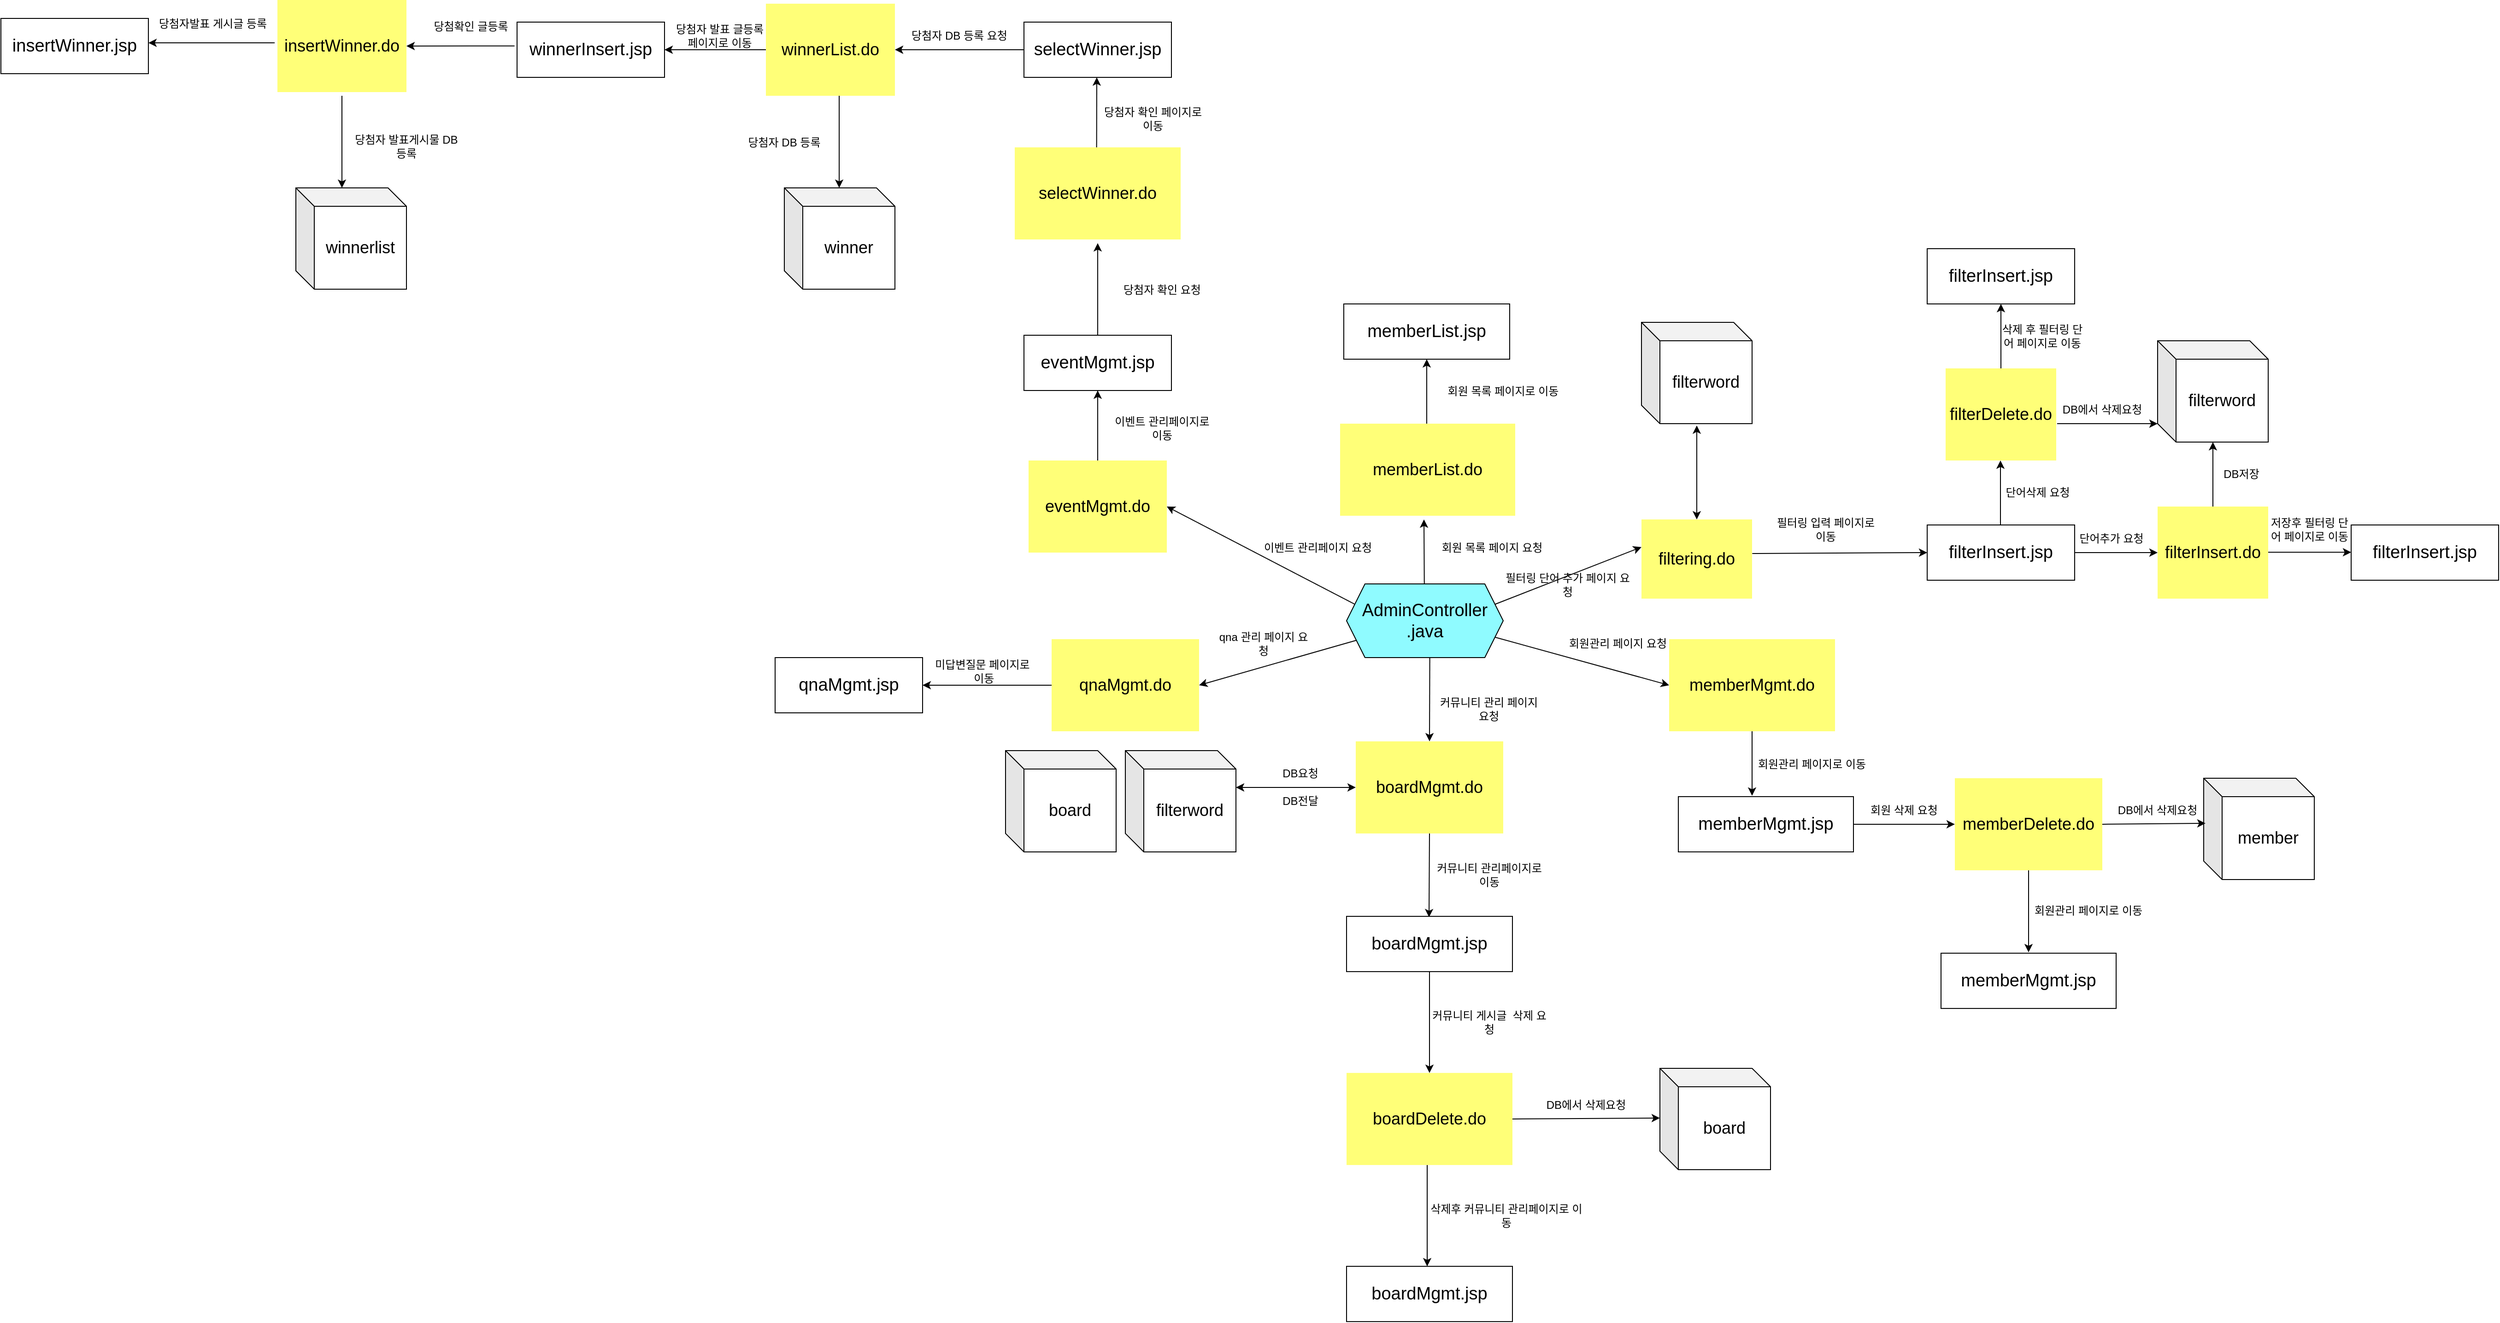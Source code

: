 <mxfile version="22.0.0" type="device">
  <diagram name="페이지-1" id="uMQmpPxXBUdLCJVfFvuU">
    <mxGraphModel dx="4530" dy="2286" grid="1" gridSize="10" guides="1" tooltips="1" connect="1" arrows="1" fold="1" page="1" pageScale="1" pageWidth="827" pageHeight="1169" math="0" shadow="0">
      <root>
        <mxCell id="0" />
        <mxCell id="1" parent="0" />
        <mxCell id="gLvKTpUvaCiPlKPC_Aii-118" value="" style="endArrow=classic;html=1;rounded=0;exitX=0.5;exitY=0;exitDx=0;exitDy=0;" parent="1" edge="1">
          <mxGeometry width="50" height="50" relative="1" as="geometry">
            <mxPoint x="-505.62" y="40" as="sourcePoint" />
            <mxPoint x="-506" y="-30" as="targetPoint" />
          </mxGeometry>
        </mxCell>
        <mxCell id="gLvKTpUvaCiPlKPC_Aii-143" value="&lt;font style=&quot;font-size: 19px;&quot;&gt;AdminController&lt;br style=&quot;border-color: var(--border-color);&quot;&gt;.java&lt;/font&gt;" style="shape=hexagon;perimeter=hexagonPerimeter2;whiteSpace=wrap;html=1;fixedSize=1;fillColor=#8FFBFF;" parent="1" vertex="1">
          <mxGeometry x="-590" y="40" width="170" height="80" as="geometry" />
        </mxCell>
        <mxCell id="gLvKTpUvaCiPlKPC_Aii-144" value="&lt;span style=&quot;font-size: 18px;&quot;&gt;qnaMgmt.do&lt;/span&gt;" style="text;html=1;strokeColor=none;fillColor=#FFFF78;align=center;verticalAlign=middle;whiteSpace=wrap;rounded=0;" parent="1" vertex="1">
          <mxGeometry x="-910" y="100" width="160" height="100" as="geometry" />
        </mxCell>
        <mxCell id="gLvKTpUvaCiPlKPC_Aii-145" value="" style="endArrow=classic;html=1;rounded=0;exitX=0;exitY=0.5;exitDx=0;exitDy=0;entryX=1;entryY=0.5;entryDx=0;entryDy=0;" parent="1" target="gLvKTpUvaCiPlKPC_Aii-146" edge="1">
          <mxGeometry width="50" height="50" relative="1" as="geometry">
            <mxPoint x="-910" y="150" as="sourcePoint" />
            <mxPoint x="-1030" y="150" as="targetPoint" />
          </mxGeometry>
        </mxCell>
        <mxCell id="gLvKTpUvaCiPlKPC_Aii-146" value="&lt;font style=&quot;font-size: 19px;&quot;&gt;qnaMgmt.jsp&lt;/font&gt;" style="rounded=0;whiteSpace=wrap;html=1;" parent="1" vertex="1">
          <mxGeometry x="-1210" y="120" width="160" height="60" as="geometry" />
        </mxCell>
        <mxCell id="gLvKTpUvaCiPlKPC_Aii-147" value="미답변질문 페이지로&lt;br&gt;&amp;nbsp;이동" style="text;html=1;strokeColor=none;fillColor=none;align=center;verticalAlign=middle;whiteSpace=wrap;rounded=0;" parent="1" vertex="1">
          <mxGeometry x="-1050" y="120" width="130" height="30" as="geometry" />
        </mxCell>
        <mxCell id="gLvKTpUvaCiPlKPC_Aii-148" value="" style="endArrow=classic;html=1;rounded=0;entryX=1;entryY=0.5;entryDx=0;entryDy=0;" parent="1" source="gLvKTpUvaCiPlKPC_Aii-143" edge="1">
          <mxGeometry width="50" height="50" relative="1" as="geometry">
            <mxPoint x="-650" y="150" as="sourcePoint" />
            <mxPoint x="-750" y="150" as="targetPoint" />
          </mxGeometry>
        </mxCell>
        <mxCell id="gLvKTpUvaCiPlKPC_Aii-149" value="qna 관리 페이지 요청" style="text;html=1;strokeColor=none;fillColor=none;align=center;verticalAlign=middle;whiteSpace=wrap;rounded=0;" parent="1" vertex="1">
          <mxGeometry x="-730" y="90" width="100" height="30" as="geometry" />
        </mxCell>
        <mxCell id="gLvKTpUvaCiPlKPC_Aii-150" value="&lt;span style=&quot;font-size: 18px;&quot;&gt;memberList.do&lt;br&gt;&lt;/span&gt;" style="text;html=1;strokeColor=none;fillColor=#FFFF78;align=center;verticalAlign=middle;whiteSpace=wrap;rounded=0;" parent="1" vertex="1">
          <mxGeometry x="-597" y="-134" width="190" height="100" as="geometry" />
        </mxCell>
        <mxCell id="gLvKTpUvaCiPlKPC_Aii-151" value="회원 목록 페이지 요청" style="text;html=1;strokeColor=none;fillColor=none;align=center;verticalAlign=middle;whiteSpace=wrap;rounded=0;" parent="1" vertex="1">
          <mxGeometry x="-502.5" y="-14" width="140" height="30" as="geometry" />
        </mxCell>
        <mxCell id="gLvKTpUvaCiPlKPC_Aii-152" value="" style="endArrow=classic;html=1;rounded=0;exitX=0.5;exitY=0;exitDx=0;exitDy=0;" parent="1" edge="1">
          <mxGeometry width="50" height="50" relative="1" as="geometry">
            <mxPoint x="-503" y="-134" as="sourcePoint" />
            <mxPoint x="-503" y="-204" as="targetPoint" />
          </mxGeometry>
        </mxCell>
        <mxCell id="gLvKTpUvaCiPlKPC_Aii-153" value="&lt;span style=&quot;font-size: 19px;&quot;&gt;memberList.jsp&lt;br&gt;&lt;/span&gt;" style="rounded=0;whiteSpace=wrap;html=1;" parent="1" vertex="1">
          <mxGeometry x="-593" y="-264" width="180" height="60" as="geometry" />
        </mxCell>
        <mxCell id="gLvKTpUvaCiPlKPC_Aii-158" value="회원 목록 페이지로 이동" style="text;html=1;strokeColor=none;fillColor=none;align=center;verticalAlign=middle;whiteSpace=wrap;rounded=0;" parent="1" vertex="1">
          <mxGeometry x="-489.75" y="-184" width="140" height="30" as="geometry" />
        </mxCell>
        <mxCell id="gLvKTpUvaCiPlKPC_Aii-167" value="&lt;font style=&quot;font-size: 18px;&quot;&gt;filtering.do&lt;/font&gt;" style="text;html=1;strokeColor=none;fillColor=#FFFF78;align=center;verticalAlign=middle;whiteSpace=wrap;rounded=0;" parent="1" vertex="1">
          <mxGeometry x="-270" y="-30" width="120" height="86" as="geometry" />
        </mxCell>
        <mxCell id="gLvKTpUvaCiPlKPC_Aii-168" value="" style="endArrow=classic;html=1;rounded=0;exitX=1.002;exitY=0.43;exitDx=0;exitDy=0;exitPerimeter=0;" parent="1" source="gLvKTpUvaCiPlKPC_Aii-167" edge="1">
          <mxGeometry width="50" height="50" relative="1" as="geometry">
            <mxPoint x="70" y="-43.96" as="sourcePoint" />
            <mxPoint x="40" y="6" as="targetPoint" />
          </mxGeometry>
        </mxCell>
        <mxCell id="gLvKTpUvaCiPlKPC_Aii-169" value="" style="endArrow=classic;html=1;rounded=0;exitX=1;exitY=0.5;exitDx=0;exitDy=0;" parent="1" source="gLvKTpUvaCiPlKPC_Aii-172" edge="1">
          <mxGeometry width="50" height="50" relative="1" as="geometry">
            <mxPoint x="220" y="5.5" as="sourcePoint" />
            <mxPoint x="290" y="6" as="targetPoint" />
          </mxGeometry>
        </mxCell>
        <mxCell id="gLvKTpUvaCiPlKPC_Aii-170" value="DB저장" style="text;html=1;strokeColor=none;fillColor=none;align=center;verticalAlign=middle;whiteSpace=wrap;rounded=0;" parent="1" vertex="1">
          <mxGeometry x="321" y="-94" width="120" height="30" as="geometry" />
        </mxCell>
        <mxCell id="gLvKTpUvaCiPlKPC_Aii-171" value="저장후 필터링 단어 페이지로 이동" style="text;html=1;strokeColor=none;fillColor=none;align=center;verticalAlign=middle;whiteSpace=wrap;rounded=0;" parent="1" vertex="1">
          <mxGeometry x="410" y="-34" width="90" height="30" as="geometry" />
        </mxCell>
        <mxCell id="gLvKTpUvaCiPlKPC_Aii-172" value="&lt;font style=&quot;font-size: 19px;&quot;&gt;filterInsert.jsp&lt;/font&gt;" style="rounded=0;whiteSpace=wrap;html=1;" parent="1" vertex="1">
          <mxGeometry x="40" y="-24" width="160" height="60" as="geometry" />
        </mxCell>
        <mxCell id="gLvKTpUvaCiPlKPC_Aii-173" value="" style="endArrow=classic;html=1;rounded=0;exitX=1;exitY=0.5;exitDx=0;exitDy=0;" parent="1" edge="1">
          <mxGeometry width="50" height="50" relative="1" as="geometry">
            <mxPoint x="410" y="5.66" as="sourcePoint" />
            <mxPoint x="500" y="5.66" as="targetPoint" />
          </mxGeometry>
        </mxCell>
        <mxCell id="gLvKTpUvaCiPlKPC_Aii-174" value="" style="endArrow=classic;html=1;rounded=0;exitX=0.5;exitY=0;exitDx=0;exitDy=0;" parent="1" edge="1">
          <mxGeometry width="50" height="50" relative="1" as="geometry">
            <mxPoint x="350" y="-44" as="sourcePoint" />
            <mxPoint x="350" y="-114" as="targetPoint" />
          </mxGeometry>
        </mxCell>
        <mxCell id="gLvKTpUvaCiPlKPC_Aii-175" value="필터링 입력 페이지로&lt;br&gt;이동" style="text;html=1;strokeColor=none;fillColor=none;align=center;verticalAlign=middle;whiteSpace=wrap;rounded=0;" parent="1" vertex="1">
          <mxGeometry x="-130" y="-34" width="120" height="30" as="geometry" />
        </mxCell>
        <mxCell id="gLvKTpUvaCiPlKPC_Aii-176" value="단어추가 요청" style="text;html=1;strokeColor=none;fillColor=none;align=center;verticalAlign=middle;whiteSpace=wrap;rounded=0;" parent="1" vertex="1">
          <mxGeometry x="180" y="-24" width="120" height="30" as="geometry" />
        </mxCell>
        <mxCell id="gLvKTpUvaCiPlKPC_Aii-177" value="&lt;font style=&quot;font-size: 18px;&quot;&gt;filterword&lt;/font&gt;" style="shape=cube;whiteSpace=wrap;html=1;boundedLbl=1;backgroundOutline=1;darkOpacity=0.05;darkOpacity2=0.1;" parent="1" vertex="1">
          <mxGeometry x="-270" y="-244" width="120" height="110" as="geometry" />
        </mxCell>
        <mxCell id="gLvKTpUvaCiPlKPC_Aii-178" value="" style="endArrow=classic;startArrow=classic;html=1;rounded=0;exitX=0.5;exitY=0;exitDx=0;exitDy=0;entryX=0.5;entryY=1.018;entryDx=0;entryDy=0;entryPerimeter=0;" parent="1" source="gLvKTpUvaCiPlKPC_Aii-167" target="gLvKTpUvaCiPlKPC_Aii-177" edge="1">
          <mxGeometry width="50" height="50" relative="1" as="geometry">
            <mxPoint x="-60" y="-114" as="sourcePoint" />
            <mxPoint x="100" y="-114" as="targetPoint" />
          </mxGeometry>
        </mxCell>
        <mxCell id="gLvKTpUvaCiPlKPC_Aii-179" value="&lt;font style=&quot;font-size: 18px;&quot;&gt;filterInsert.do&lt;/font&gt;" style="text;html=1;strokeColor=none;fillColor=#FFFF78;align=center;verticalAlign=middle;whiteSpace=wrap;rounded=0;" parent="1" vertex="1">
          <mxGeometry x="290" y="-44" width="120" height="100" as="geometry" />
        </mxCell>
        <mxCell id="gLvKTpUvaCiPlKPC_Aii-180" value="&lt;font style=&quot;font-size: 18px;&quot;&gt;filterword&lt;/font&gt;" style="shape=cube;whiteSpace=wrap;html=1;boundedLbl=1;backgroundOutline=1;darkOpacity=0.05;darkOpacity2=0.1;" parent="1" vertex="1">
          <mxGeometry x="290" y="-224" width="120" height="110" as="geometry" />
        </mxCell>
        <mxCell id="gLvKTpUvaCiPlKPC_Aii-181" value="&lt;font style=&quot;font-size: 19px;&quot;&gt;filterInsert.jsp&lt;/font&gt;" style="rounded=0;whiteSpace=wrap;html=1;" parent="1" vertex="1">
          <mxGeometry x="500" y="-24" width="160" height="60" as="geometry" />
        </mxCell>
        <mxCell id="gLvKTpUvaCiPlKPC_Aii-182" value="&lt;font style=&quot;font-size: 18px;&quot;&gt;filterDelete.do&lt;/font&gt;" style="text;html=1;strokeColor=none;fillColor=#FFFF78;align=center;verticalAlign=middle;whiteSpace=wrap;rounded=0;" parent="1" vertex="1">
          <mxGeometry x="60" y="-194" width="120" height="100" as="geometry" />
        </mxCell>
        <mxCell id="gLvKTpUvaCiPlKPC_Aii-183" value="" style="endArrow=classic;html=1;rounded=0;exitX=0.5;exitY=0;exitDx=0;exitDy=0;" parent="1" edge="1">
          <mxGeometry width="50" height="50" relative="1" as="geometry">
            <mxPoint x="119.5" y="-24" as="sourcePoint" />
            <mxPoint x="119.5" y="-94" as="targetPoint" />
          </mxGeometry>
        </mxCell>
        <mxCell id="gLvKTpUvaCiPlKPC_Aii-184" value="단어삭제 요청" style="text;html=1;strokeColor=none;fillColor=none;align=center;verticalAlign=middle;whiteSpace=wrap;rounded=0;" parent="1" vertex="1">
          <mxGeometry x="100" y="-74" width="120" height="30" as="geometry" />
        </mxCell>
        <mxCell id="gLvKTpUvaCiPlKPC_Aii-185" value="" style="endArrow=classic;html=1;rounded=0;exitX=0.5;exitY=0;exitDx=0;exitDy=0;" parent="1" edge="1">
          <mxGeometry width="50" height="50" relative="1" as="geometry">
            <mxPoint x="120" y="-194" as="sourcePoint" />
            <mxPoint x="120" y="-264" as="targetPoint" />
          </mxGeometry>
        </mxCell>
        <mxCell id="gLvKTpUvaCiPlKPC_Aii-186" value="" style="endArrow=classic;html=1;rounded=0;exitX=1.008;exitY=0.6;exitDx=0;exitDy=0;exitPerimeter=0;entryX=0;entryY=0;entryDx=0;entryDy=90;entryPerimeter=0;" parent="1" source="gLvKTpUvaCiPlKPC_Aii-182" target="gLvKTpUvaCiPlKPC_Aii-180" edge="1">
          <mxGeometry width="50" height="50" relative="1" as="geometry">
            <mxPoint x="-30" y="-14" as="sourcePoint" />
            <mxPoint x="20" y="-64" as="targetPoint" />
          </mxGeometry>
        </mxCell>
        <mxCell id="gLvKTpUvaCiPlKPC_Aii-187" value="DB에서 삭제요청" style="text;html=1;strokeColor=none;fillColor=none;align=center;verticalAlign=middle;whiteSpace=wrap;rounded=0;" parent="1" vertex="1">
          <mxGeometry x="170" y="-164" width="120" height="30" as="geometry" />
        </mxCell>
        <mxCell id="gLvKTpUvaCiPlKPC_Aii-188" value="&lt;font style=&quot;font-size: 19px;&quot;&gt;filterInsert.jsp&lt;/font&gt;" style="rounded=0;whiteSpace=wrap;html=1;" parent="1" vertex="1">
          <mxGeometry x="40" y="-324" width="160" height="60" as="geometry" />
        </mxCell>
        <mxCell id="gLvKTpUvaCiPlKPC_Aii-189" value="삭제 후 필터링 단어 페이지로 이동" style="text;html=1;strokeColor=none;fillColor=none;align=center;verticalAlign=middle;whiteSpace=wrap;rounded=0;" parent="1" vertex="1">
          <mxGeometry x="120" y="-244" width="90" height="30" as="geometry" />
        </mxCell>
        <mxCell id="gLvKTpUvaCiPlKPC_Aii-190" value="필터링 단어 추가 페이지 요청" style="text;html=1;strokeColor=none;fillColor=none;align=center;verticalAlign=middle;whiteSpace=wrap;rounded=0;" parent="1" vertex="1">
          <mxGeometry x="-420" y="26" width="140" height="30" as="geometry" />
        </mxCell>
        <mxCell id="gLvKTpUvaCiPlKPC_Aii-191" value="" style="endArrow=classic;html=1;rounded=0;exitX=1;exitY=0.25;exitDx=0;exitDy=0;" parent="1" source="gLvKTpUvaCiPlKPC_Aii-143" edge="1">
          <mxGeometry width="50" height="50" relative="1" as="geometry">
            <mxPoint x="-310.0" y="30" as="sourcePoint" />
            <mxPoint x="-270" as="targetPoint" />
          </mxGeometry>
        </mxCell>
        <mxCell id="gLvKTpUvaCiPlKPC_Aii-193" value="" style="endArrow=classic;html=1;rounded=0;exitX=1.004;exitY=0.438;exitDx=0;exitDy=0;exitPerimeter=0;" parent="1" edge="1">
          <mxGeometry width="50" height="50" relative="1" as="geometry">
            <mxPoint x="-499.68" y="120.0" as="sourcePoint" />
            <mxPoint x="-500" y="210.96" as="targetPoint" />
          </mxGeometry>
        </mxCell>
        <mxCell id="gLvKTpUvaCiPlKPC_Aii-194" value="" style="endArrow=classic;html=1;rounded=0;exitX=0.5;exitY=1;exitDx=0;exitDy=0;" parent="1" edge="1">
          <mxGeometry width="50" height="50" relative="1" as="geometry">
            <mxPoint x="-500" y="310.96" as="sourcePoint" />
            <mxPoint x="-500.5" y="401.92" as="targetPoint" />
          </mxGeometry>
        </mxCell>
        <mxCell id="gLvKTpUvaCiPlKPC_Aii-195" value="&lt;font style=&quot;font-size: 19px;&quot;&gt;boardMgmt.jsp&lt;br&gt;&lt;/font&gt;" style="rounded=0;whiteSpace=wrap;html=1;" parent="1" vertex="1">
          <mxGeometry x="-590" y="400.96" width="180" height="60" as="geometry" />
        </mxCell>
        <mxCell id="gLvKTpUvaCiPlKPC_Aii-196" value="커뮤니티 관리페이지로 이동" style="text;html=1;strokeColor=none;fillColor=none;align=center;verticalAlign=middle;whiteSpace=wrap;rounded=0;" parent="1" vertex="1">
          <mxGeometry x="-500" y="340.96" width="130" height="30" as="geometry" />
        </mxCell>
        <mxCell id="gLvKTpUvaCiPlKPC_Aii-197" value="커뮤니티 관리 페이지&lt;br&gt;요청" style="text;html=1;strokeColor=none;fillColor=none;align=center;verticalAlign=middle;whiteSpace=wrap;rounded=0;" parent="1" vertex="1">
          <mxGeometry x="-502.5" y="160.96" width="132.5" height="30" as="geometry" />
        </mxCell>
        <mxCell id="gLvKTpUvaCiPlKPC_Aii-198" value="&lt;font style=&quot;font-size: 18px;&quot;&gt;boardMgmt.do&lt;/font&gt;" style="text;html=1;strokeColor=none;fillColor=#FFFF78;align=center;verticalAlign=middle;whiteSpace=wrap;rounded=0;" parent="1" vertex="1">
          <mxGeometry x="-580" y="210.96" width="160" height="100" as="geometry" />
        </mxCell>
        <mxCell id="gLvKTpUvaCiPlKPC_Aii-204" value="&lt;span style=&quot;font-size: 18px;&quot;&gt;boardDelete.do&lt;/span&gt;" style="text;html=1;strokeColor=none;fillColor=#FFFF78;align=center;verticalAlign=middle;whiteSpace=wrap;rounded=0;" parent="1" vertex="1">
          <mxGeometry x="-590" y="570.96" width="180" height="100" as="geometry" />
        </mxCell>
        <mxCell id="gLvKTpUvaCiPlKPC_Aii-205" value="" style="endArrow=classic;html=1;rounded=0;exitX=0.5;exitY=1;exitDx=0;exitDy=0;" parent="1" source="gLvKTpUvaCiPlKPC_Aii-195" target="gLvKTpUvaCiPlKPC_Aii-204" edge="1">
          <mxGeometry width="50" height="50" relative="1" as="geometry">
            <mxPoint x="-60" y="670.96" as="sourcePoint" />
            <mxPoint x="-10" y="620.96" as="targetPoint" />
          </mxGeometry>
        </mxCell>
        <mxCell id="gLvKTpUvaCiPlKPC_Aii-206" value="커뮤니티 게시글&amp;nbsp; 삭제 요청" style="text;html=1;strokeColor=none;fillColor=none;align=center;verticalAlign=middle;whiteSpace=wrap;rounded=0;" parent="1" vertex="1">
          <mxGeometry x="-500" y="500.96" width="130" height="30" as="geometry" />
        </mxCell>
        <mxCell id="gLvKTpUvaCiPlKPC_Aii-207" value="&lt;span style=&quot;font-size: 18px;&quot;&gt;board&lt;/span&gt;" style="shape=cube;whiteSpace=wrap;html=1;boundedLbl=1;backgroundOutline=1;darkOpacity=0.05;darkOpacity2=0.1;" parent="1" vertex="1">
          <mxGeometry x="-250" y="565.96" width="120" height="110" as="geometry" />
        </mxCell>
        <mxCell id="gLvKTpUvaCiPlKPC_Aii-208" value="&lt;font style=&quot;font-size: 19px;&quot;&gt;boardMgmt.jsp&lt;br&gt;&lt;/font&gt;" style="rounded=0;whiteSpace=wrap;html=1;" parent="1" vertex="1">
          <mxGeometry x="-590" y="780.96" width="180" height="60" as="geometry" />
        </mxCell>
        <mxCell id="gLvKTpUvaCiPlKPC_Aii-209" value="" style="endArrow=classic;html=1;rounded=0;exitX=0.5;exitY=1;exitDx=0;exitDy=0;" parent="1" edge="1">
          <mxGeometry width="50" height="50" relative="1" as="geometry">
            <mxPoint x="-502.5" y="670.96" as="sourcePoint" />
            <mxPoint x="-502.5" y="780.96" as="targetPoint" />
          </mxGeometry>
        </mxCell>
        <mxCell id="gLvKTpUvaCiPlKPC_Aii-210" value="삭제후 커뮤니티 관리페이지로 이동" style="text;html=1;strokeColor=none;fillColor=none;align=center;verticalAlign=middle;whiteSpace=wrap;rounded=0;" parent="1" vertex="1">
          <mxGeometry x="-503" y="710.96" width="172.5" height="30" as="geometry" />
        </mxCell>
        <mxCell id="gLvKTpUvaCiPlKPC_Aii-211" value="DB에서 삭제요청" style="text;html=1;strokeColor=none;fillColor=none;align=center;verticalAlign=middle;whiteSpace=wrap;rounded=0;" parent="1" vertex="1">
          <mxGeometry x="-390" y="590.96" width="120" height="30" as="geometry" />
        </mxCell>
        <mxCell id="gLvKTpUvaCiPlKPC_Aii-212" value="" style="endArrow=classic;html=1;rounded=0;exitX=1;exitY=0.5;exitDx=0;exitDy=0;entryX=0;entryY=0.491;entryDx=0;entryDy=0;entryPerimeter=0;" parent="1" source="gLvKTpUvaCiPlKPC_Aii-204" target="gLvKTpUvaCiPlKPC_Aii-207" edge="1">
          <mxGeometry width="50" height="50" relative="1" as="geometry">
            <mxPoint x="-60" y="570.96" as="sourcePoint" />
            <mxPoint x="-10" y="520.96" as="targetPoint" />
          </mxGeometry>
        </mxCell>
        <mxCell id="gLvKTpUvaCiPlKPC_Aii-213" value="&lt;font style=&quot;font-size: 18px;&quot;&gt;filterword&lt;/font&gt;" style="shape=cube;whiteSpace=wrap;html=1;boundedLbl=1;backgroundOutline=1;darkOpacity=0.05;darkOpacity2=0.1;" parent="1" vertex="1">
          <mxGeometry x="-830" y="220.96" width="120" height="110" as="geometry" />
        </mxCell>
        <mxCell id="gLvKTpUvaCiPlKPC_Aii-214" value="&lt;span style=&quot;font-size: 18px;&quot;&gt;board&lt;/span&gt;" style="shape=cube;whiteSpace=wrap;html=1;boundedLbl=1;backgroundOutline=1;darkOpacity=0.05;darkOpacity2=0.1;" parent="1" vertex="1">
          <mxGeometry x="-960" y="220.96" width="120" height="110" as="geometry" />
        </mxCell>
        <mxCell id="gLvKTpUvaCiPlKPC_Aii-215" value="DB요청" style="text;html=1;strokeColor=none;fillColor=none;align=center;verticalAlign=middle;whiteSpace=wrap;rounded=0;" parent="1" vertex="1">
          <mxGeometry x="-700" y="230.96" width="120" height="30" as="geometry" />
        </mxCell>
        <mxCell id="gLvKTpUvaCiPlKPC_Aii-216" value="DB전달" style="text;html=1;strokeColor=none;fillColor=none;align=center;verticalAlign=middle;whiteSpace=wrap;rounded=0;" parent="1" vertex="1">
          <mxGeometry x="-700" y="260.96" width="120" height="30" as="geometry" />
        </mxCell>
        <mxCell id="gLvKTpUvaCiPlKPC_Aii-217" value="" style="endArrow=classic;startArrow=classic;html=1;rounded=0;" parent="1" edge="1">
          <mxGeometry width="50" height="50" relative="1" as="geometry">
            <mxPoint x="-710" y="261" as="sourcePoint" />
            <mxPoint x="-580" y="260.96" as="targetPoint" />
          </mxGeometry>
        </mxCell>
        <mxCell id="gLvKTpUvaCiPlKPC_Aii-218" value="" style="endArrow=classic;html=1;rounded=0;exitX=1;exitY=0.75;exitDx=0;exitDy=0;" parent="1" source="gLvKTpUvaCiPlKPC_Aii-143" edge="1">
          <mxGeometry width="50" height="50" relative="1" as="geometry">
            <mxPoint x="-300" y="100" as="sourcePoint" />
            <mxPoint x="-240" y="150" as="targetPoint" />
          </mxGeometry>
        </mxCell>
        <mxCell id="gLvKTpUvaCiPlKPC_Aii-220" value="&lt;font style=&quot;font-size: 18px;&quot;&gt;memberMgmt.do&lt;/font&gt;" style="text;html=1;strokeColor=none;fillColor=#FFFF78;align=center;verticalAlign=middle;whiteSpace=wrap;rounded=0;" parent="1" vertex="1">
          <mxGeometry x="-240" y="100" width="180" height="100" as="geometry" />
        </mxCell>
        <mxCell id="gLvKTpUvaCiPlKPC_Aii-222" value="&lt;font style=&quot;font-size: 19px;&quot;&gt;memberMgmt.jsp&lt;/font&gt;" style="rounded=0;whiteSpace=wrap;html=1;" parent="1" vertex="1">
          <mxGeometry x="-230" y="270.96" width="190" height="60" as="geometry" />
        </mxCell>
        <mxCell id="gLvKTpUvaCiPlKPC_Aii-223" value="" style="endArrow=classic;html=1;rounded=0;exitX=0.5;exitY=1;exitDx=0;exitDy=0;" parent="1" source="gLvKTpUvaCiPlKPC_Aii-220" edge="1">
          <mxGeometry width="50" height="50" relative="1" as="geometry">
            <mxPoint x="-150" y="180" as="sourcePoint" />
            <mxPoint x="-150" y="270" as="targetPoint" />
          </mxGeometry>
        </mxCell>
        <mxCell id="gLvKTpUvaCiPlKPC_Aii-224" value="&lt;font style=&quot;font-size: 18px;&quot;&gt;memberDelete.do&lt;/font&gt;" style="text;html=1;strokeColor=none;fillColor=#FFFF78;align=center;verticalAlign=middle;whiteSpace=wrap;rounded=0;" parent="1" vertex="1">
          <mxGeometry x="70" y="250.96" width="160" height="100" as="geometry" />
        </mxCell>
        <mxCell id="gLvKTpUvaCiPlKPC_Aii-226" value="" style="endArrow=classic;html=1;rounded=0;exitX=1;exitY=0.5;exitDx=0;exitDy=0;entryX=0;entryY=0.5;entryDx=0;entryDy=0;" parent="1" source="gLvKTpUvaCiPlKPC_Aii-222" target="gLvKTpUvaCiPlKPC_Aii-224" edge="1">
          <mxGeometry width="50" height="50" relative="1" as="geometry">
            <mxPoint x="-50" y="370" as="sourcePoint" />
            <mxPoint y="320" as="targetPoint" />
          </mxGeometry>
        </mxCell>
        <mxCell id="gLvKTpUvaCiPlKPC_Aii-227" value="회원관리 페이지 요청" style="text;html=1;strokeColor=none;fillColor=none;align=center;verticalAlign=middle;whiteSpace=wrap;rounded=0;" parent="1" vertex="1">
          <mxGeometry x="-362.5" y="90" width="132.5" height="30" as="geometry" />
        </mxCell>
        <mxCell id="gLvKTpUvaCiPlKPC_Aii-228" value="회원관리 페이지로 이동" style="text;html=1;strokeColor=none;fillColor=none;align=center;verticalAlign=middle;whiteSpace=wrap;rounded=0;" parent="1" vertex="1">
          <mxGeometry x="-150" y="220.96" width="130" height="30" as="geometry" />
        </mxCell>
        <mxCell id="gLvKTpUvaCiPlKPC_Aii-229" value="&lt;span style=&quot;font-size: 18px;&quot;&gt;member&lt;/span&gt;" style="shape=cube;whiteSpace=wrap;html=1;boundedLbl=1;backgroundOutline=1;darkOpacity=0.05;darkOpacity2=0.1;" parent="1" vertex="1">
          <mxGeometry x="340" y="250.96" width="120" height="110" as="geometry" />
        </mxCell>
        <mxCell id="gLvKTpUvaCiPlKPC_Aii-230" value="" style="endArrow=classic;html=1;rounded=0;exitX=1.008;exitY=0.6;exitDx=0;exitDy=0;exitPerimeter=0;entryX=0.019;entryY=0.491;entryDx=0;entryDy=0;entryPerimeter=0;" parent="1" edge="1">
          <mxGeometry width="50" height="50" relative="1" as="geometry">
            <mxPoint x="230" y="300.96" as="sourcePoint" />
            <mxPoint x="342" y="299.96" as="targetPoint" />
          </mxGeometry>
        </mxCell>
        <mxCell id="gLvKTpUvaCiPlKPC_Aii-231" value="DB에서 삭제요청" style="text;html=1;strokeColor=none;fillColor=none;align=center;verticalAlign=middle;whiteSpace=wrap;rounded=0;" parent="1" vertex="1">
          <mxGeometry x="230" y="270.96" width="120" height="30" as="geometry" />
        </mxCell>
        <mxCell id="gLvKTpUvaCiPlKPC_Aii-232" value="" style="endArrow=classic;html=1;rounded=0;exitX=0.5;exitY=1;exitDx=0;exitDy=0;" parent="1" source="gLvKTpUvaCiPlKPC_Aii-224" edge="1">
          <mxGeometry width="50" height="50" relative="1" as="geometry">
            <mxPoint x="80" y="250" as="sourcePoint" />
            <mxPoint x="150" y="440" as="targetPoint" />
          </mxGeometry>
        </mxCell>
        <mxCell id="gLvKTpUvaCiPlKPC_Aii-233" value="&lt;font style=&quot;font-size: 19px;&quot;&gt;memberMgmt.jsp&lt;/font&gt;" style="rounded=0;whiteSpace=wrap;html=1;" parent="1" vertex="1">
          <mxGeometry x="55" y="440.96" width="190" height="60" as="geometry" />
        </mxCell>
        <mxCell id="gLvKTpUvaCiPlKPC_Aii-234" value="회원관리 페이지로 이동" style="text;html=1;strokeColor=none;fillColor=none;align=center;verticalAlign=middle;whiteSpace=wrap;rounded=0;" parent="1" vertex="1">
          <mxGeometry x="150" y="380" width="130" height="30" as="geometry" />
        </mxCell>
        <mxCell id="gLvKTpUvaCiPlKPC_Aii-235" value="회원 삭제 요청" style="text;html=1;strokeColor=none;fillColor=none;align=center;verticalAlign=middle;whiteSpace=wrap;rounded=0;" parent="1" vertex="1">
          <mxGeometry x="-40" y="270.96" width="110" height="30" as="geometry" />
        </mxCell>
        <mxCell id="gLvKTpUvaCiPlKPC_Aii-236" value="" style="endArrow=classic;html=1;rounded=0;exitX=0;exitY=0.25;exitDx=0;exitDy=0;entryX=1;entryY=0.5;entryDx=0;entryDy=0;" parent="1" source="gLvKTpUvaCiPlKPC_Aii-143" edge="1" target="gLvKTpUvaCiPlKPC_Aii-237">
          <mxGeometry width="50" height="50" relative="1" as="geometry">
            <mxPoint x="-680" y="-100" as="sourcePoint" />
            <mxPoint x="-800" y="-40" as="targetPoint" />
          </mxGeometry>
        </mxCell>
        <mxCell id="gLvKTpUvaCiPlKPC_Aii-237" value="&lt;span style=&quot;font-size: 18px;&quot;&gt;eventMgmt.do&lt;br&gt;&lt;/span&gt;" style="text;html=1;strokeColor=none;fillColor=#FFFF78;align=center;verticalAlign=middle;whiteSpace=wrap;rounded=0;" parent="1" vertex="1">
          <mxGeometry x="-935" y="-94" width="150" height="100" as="geometry" />
        </mxCell>
        <mxCell id="gLvKTpUvaCiPlKPC_Aii-238" value="이벤트 관리페이지 요청" style="text;html=1;strokeColor=none;fillColor=none;align=center;verticalAlign=middle;whiteSpace=wrap;rounded=0;" parent="1" vertex="1">
          <mxGeometry x="-691" y="-14" width="140" height="30" as="geometry" />
        </mxCell>
        <mxCell id="gLvKTpUvaCiPlKPC_Aii-239" value="" style="endArrow=classic;html=1;rounded=0;exitX=0.5;exitY=0;exitDx=0;exitDy=0;" parent="1" source="gLvKTpUvaCiPlKPC_Aii-237" edge="1">
          <mxGeometry width="50" height="50" relative="1" as="geometry">
            <mxPoint x="-680" y="-100" as="sourcePoint" />
            <mxPoint x="-860" y="-180" as="targetPoint" />
          </mxGeometry>
        </mxCell>
        <mxCell id="gLvKTpUvaCiPlKPC_Aii-240" value="&lt;span style=&quot;font-size: 19px;&quot;&gt;eventMgmt.jsp&lt;/span&gt;" style="rounded=0;whiteSpace=wrap;html=1;" parent="1" vertex="1">
          <mxGeometry x="-940" y="-230" width="160" height="60" as="geometry" />
        </mxCell>
        <mxCell id="gLvKTpUvaCiPlKPC_Aii-241" value="이벤트 관리페이지로&lt;br&gt;이동" style="text;html=1;strokeColor=none;fillColor=none;align=center;verticalAlign=middle;whiteSpace=wrap;rounded=0;" parent="1" vertex="1">
          <mxGeometry x="-860" y="-144" width="140" height="30" as="geometry" />
        </mxCell>
        <mxCell id="gLvKTpUvaCiPlKPC_Aii-245" value="" style="endArrow=classic;html=1;rounded=0;exitX=0.5;exitY=0;exitDx=0;exitDy=0;entryX=0.5;entryY=1;entryDx=0;entryDy=0;" parent="1" source="gLvKTpUvaCiPlKPC_Aii-237" target="gLvKTpUvaCiPlKPC_Aii-240" edge="1">
          <mxGeometry width="50" height="50" relative="1" as="geometry">
            <mxPoint x="-680" y="-100" as="sourcePoint" />
            <mxPoint x="-630" y="-150" as="targetPoint" />
          </mxGeometry>
        </mxCell>
        <mxCell id="gLvKTpUvaCiPlKPC_Aii-247" value="" style="endArrow=classic;html=1;rounded=0;exitX=0.5;exitY=0;exitDx=0;exitDy=0;" parent="1" source="gLvKTpUvaCiPlKPC_Aii-240" edge="1">
          <mxGeometry width="50" height="50" relative="1" as="geometry">
            <mxPoint x="-680" y="-220" as="sourcePoint" />
            <mxPoint x="-860" y="-330" as="targetPoint" />
          </mxGeometry>
        </mxCell>
        <mxCell id="gLvKTpUvaCiPlKPC_Aii-248" value="&lt;span style=&quot;font-size: 18px;&quot;&gt;selectWinner.do&lt;br&gt;&lt;/span&gt;" style="text;html=1;strokeColor=none;fillColor=#FFFF78;align=center;verticalAlign=middle;whiteSpace=wrap;rounded=0;" parent="1" vertex="1">
          <mxGeometry x="-950" y="-434" width="180" height="100" as="geometry" />
        </mxCell>
        <mxCell id="gLvKTpUvaCiPlKPC_Aii-249" value="" style="endArrow=classic;html=1;rounded=0;exitX=0.5;exitY=0;exitDx=0;exitDy=0;" parent="1" edge="1">
          <mxGeometry width="50" height="50" relative="1" as="geometry">
            <mxPoint x="-861.18" y="-434" as="sourcePoint" />
            <mxPoint x="-861" y="-510" as="targetPoint" />
          </mxGeometry>
        </mxCell>
        <mxCell id="gLvKTpUvaCiPlKPC_Aii-250" value="&lt;span style=&quot;font-size: 19px;&quot;&gt;selectWinner.jsp&lt;/span&gt;" style="rounded=0;whiteSpace=wrap;html=1;" parent="1" vertex="1">
          <mxGeometry x="-940" y="-570" width="160" height="60" as="geometry" />
        </mxCell>
        <mxCell id="gLvKTpUvaCiPlKPC_Aii-251" value="당첨자 확인 요청" style="text;html=1;strokeColor=none;fillColor=none;align=center;verticalAlign=middle;whiteSpace=wrap;rounded=0;" parent="1" vertex="1">
          <mxGeometry x="-860" y="-294" width="140" height="30" as="geometry" />
        </mxCell>
        <mxCell id="gLvKTpUvaCiPlKPC_Aii-252" value="당첨자 확인 페이지로&lt;br&gt;이동" style="text;html=1;strokeColor=none;fillColor=none;align=center;verticalAlign=middle;whiteSpace=wrap;rounded=0;" parent="1" vertex="1">
          <mxGeometry x="-870" y="-480" width="140" height="30" as="geometry" />
        </mxCell>
        <mxCell id="gLvKTpUvaCiPlKPC_Aii-253" value="" style="endArrow=classic;html=1;rounded=0;exitX=0;exitY=0.5;exitDx=0;exitDy=0;" parent="1" source="gLvKTpUvaCiPlKPC_Aii-250" edge="1">
          <mxGeometry width="50" height="50" relative="1" as="geometry">
            <mxPoint x="-1160" y="-600" as="sourcePoint" />
            <mxPoint x="-1080" y="-540" as="targetPoint" />
          </mxGeometry>
        </mxCell>
        <mxCell id="gLvKTpUvaCiPlKPC_Aii-254" value="&lt;span style=&quot;font-size: 18px;&quot;&gt;winnerList.do&lt;br&gt;&lt;/span&gt;" style="text;html=1;strokeColor=none;fillColor=#FFFF78;align=center;verticalAlign=middle;whiteSpace=wrap;rounded=0;" parent="1" vertex="1">
          <mxGeometry x="-1220" y="-590" width="140" height="100" as="geometry" />
        </mxCell>
        <mxCell id="gLvKTpUvaCiPlKPC_Aii-256" value="당첨자 DB 등록 요청" style="text;html=1;strokeColor=none;fillColor=none;align=center;verticalAlign=middle;whiteSpace=wrap;rounded=0;" parent="1" vertex="1">
          <mxGeometry x="-1080" y="-570" width="140" height="30" as="geometry" />
        </mxCell>
        <mxCell id="gLvKTpUvaCiPlKPC_Aii-257" value="&lt;span style=&quot;font-size: 19px;&quot;&gt;winnerInsert.jsp&lt;/span&gt;" style="rounded=0;whiteSpace=wrap;html=1;" parent="1" vertex="1">
          <mxGeometry x="-1490" y="-570" width="160" height="60" as="geometry" />
        </mxCell>
        <mxCell id="gLvKTpUvaCiPlKPC_Aii-259" value="" style="endArrow=classic;html=1;rounded=0;exitX=0;exitY=0.5;exitDx=0;exitDy=0;entryX=1;entryY=0.5;entryDx=0;entryDy=0;" parent="1" source="gLvKTpUvaCiPlKPC_Aii-254" target="gLvKTpUvaCiPlKPC_Aii-257" edge="1">
          <mxGeometry width="50" height="50" relative="1" as="geometry">
            <mxPoint x="-880" y="-450" as="sourcePoint" />
            <mxPoint x="-830" y="-500" as="targetPoint" />
          </mxGeometry>
        </mxCell>
        <mxCell id="gLvKTpUvaCiPlKPC_Aii-260" value="당첨자 발표 글등록&lt;br&gt;페이지로 이동" style="text;html=1;strokeColor=none;fillColor=none;align=center;verticalAlign=middle;whiteSpace=wrap;rounded=0;" parent="1" vertex="1">
          <mxGeometry x="-1350" y="-570" width="160" height="30" as="geometry" />
        </mxCell>
        <mxCell id="gLvKTpUvaCiPlKPC_Aii-261" value="&lt;span style=&quot;font-size: 18px;&quot;&gt;insertWinner.do&lt;br&gt;&lt;/span&gt;" style="text;html=1;strokeColor=none;fillColor=#FFFF78;align=center;verticalAlign=middle;whiteSpace=wrap;rounded=0;" parent="1" vertex="1">
          <mxGeometry x="-1750" y="-594" width="140" height="100" as="geometry" />
        </mxCell>
        <mxCell id="gLvKTpUvaCiPlKPC_Aii-263" value="" style="endArrow=classic;html=1;rounded=0;exitX=-0.017;exitY=0.431;exitDx=0;exitDy=0;entryX=1;entryY=0.5;entryDx=0;entryDy=0;exitPerimeter=0;" parent="1" source="gLvKTpUvaCiPlKPC_Aii-257" target="gLvKTpUvaCiPlKPC_Aii-261" edge="1">
          <mxGeometry width="50" height="50" relative="1" as="geometry">
            <mxPoint x="-1200" y="-430" as="sourcePoint" />
            <mxPoint x="-1150" y="-480" as="targetPoint" />
          </mxGeometry>
        </mxCell>
        <mxCell id="gLvKTpUvaCiPlKPC_Aii-264" value="당첨확인 글등록" style="text;html=1;strokeColor=none;fillColor=none;align=center;verticalAlign=middle;whiteSpace=wrap;rounded=0;" parent="1" vertex="1">
          <mxGeometry x="-1610" y="-580" width="140" height="30" as="geometry" />
        </mxCell>
        <mxCell id="gLvKTpUvaCiPlKPC_Aii-266" value="" style="endArrow=classic;html=1;rounded=0;exitX=0.5;exitY=1;exitDx=0;exitDy=0;" parent="1" edge="1">
          <mxGeometry width="50" height="50" relative="1" as="geometry">
            <mxPoint x="-1680" y="-490" as="sourcePoint" />
            <mxPoint x="-1680" y="-390" as="targetPoint" />
          </mxGeometry>
        </mxCell>
        <mxCell id="gLvKTpUvaCiPlKPC_Aii-268" value="&lt;span style=&quot;font-size: 18px;&quot;&gt;winnerlist&lt;/span&gt;" style="shape=cube;whiteSpace=wrap;html=1;boundedLbl=1;backgroundOutline=1;darkOpacity=0.05;darkOpacity2=0.1;" parent="1" vertex="1">
          <mxGeometry x="-1730" y="-390.0" width="120" height="110" as="geometry" />
        </mxCell>
        <mxCell id="gLvKTpUvaCiPlKPC_Aii-269" value="&lt;span style=&quot;font-size: 19px;&quot;&gt;insertWinner.jsp&lt;/span&gt;" style="rounded=0;whiteSpace=wrap;html=1;" parent="1" vertex="1">
          <mxGeometry x="-2050" y="-574" width="160" height="60" as="geometry" />
        </mxCell>
        <mxCell id="gLvKTpUvaCiPlKPC_Aii-270" value="" style="endArrow=classic;html=1;rounded=0;exitX=-0.017;exitY=0.431;exitDx=0;exitDy=0;entryX=1;entryY=0.5;entryDx=0;entryDy=0;exitPerimeter=0;" parent="1" edge="1">
          <mxGeometry width="50" height="50" relative="1" as="geometry">
            <mxPoint x="-1753" y="-547.48" as="sourcePoint" />
            <mxPoint x="-1890" y="-547.48" as="targetPoint" />
          </mxGeometry>
        </mxCell>
        <mxCell id="gLvKTpUvaCiPlKPC_Aii-271" value="당첨자발표 게시글 등록" style="text;html=1;strokeColor=none;fillColor=none;align=center;verticalAlign=middle;whiteSpace=wrap;rounded=0;" parent="1" vertex="1">
          <mxGeometry x="-1890" y="-583.48" width="140" height="30" as="geometry" />
        </mxCell>
        <mxCell id="gLvKTpUvaCiPlKPC_Aii-272" value="&lt;span style=&quot;font-size: 18px;&quot;&gt;winner&lt;/span&gt;" style="shape=cube;whiteSpace=wrap;html=1;boundedLbl=1;backgroundOutline=1;darkOpacity=0.05;darkOpacity2=0.1;" parent="1" vertex="1">
          <mxGeometry x="-1200" y="-390" width="120" height="110" as="geometry" />
        </mxCell>
        <mxCell id="gLvKTpUvaCiPlKPC_Aii-273" value="" style="endArrow=classic;html=1;rounded=0;exitX=0.5;exitY=1;exitDx=0;exitDy=0;" parent="1" edge="1">
          <mxGeometry width="50" height="50" relative="1" as="geometry">
            <mxPoint x="-1140.48" y="-490" as="sourcePoint" />
            <mxPoint x="-1140.48" y="-390" as="targetPoint" />
          </mxGeometry>
        </mxCell>
        <mxCell id="gLvKTpUvaCiPlKPC_Aii-274" value="당첨자 발표게시물 DB&lt;br&gt;등록" style="text;html=1;strokeColor=none;fillColor=none;align=center;verticalAlign=middle;whiteSpace=wrap;rounded=0;" parent="1" vertex="1">
          <mxGeometry x="-1680" y="-450" width="140" height="30" as="geometry" />
        </mxCell>
        <mxCell id="gLvKTpUvaCiPlKPC_Aii-275" value="당첨자 DB 등록" style="text;html=1;strokeColor=none;fillColor=none;align=center;verticalAlign=middle;whiteSpace=wrap;rounded=0;" parent="1" vertex="1">
          <mxGeometry x="-1270" y="-454" width="140" height="30" as="geometry" />
        </mxCell>
      </root>
    </mxGraphModel>
  </diagram>
</mxfile>
